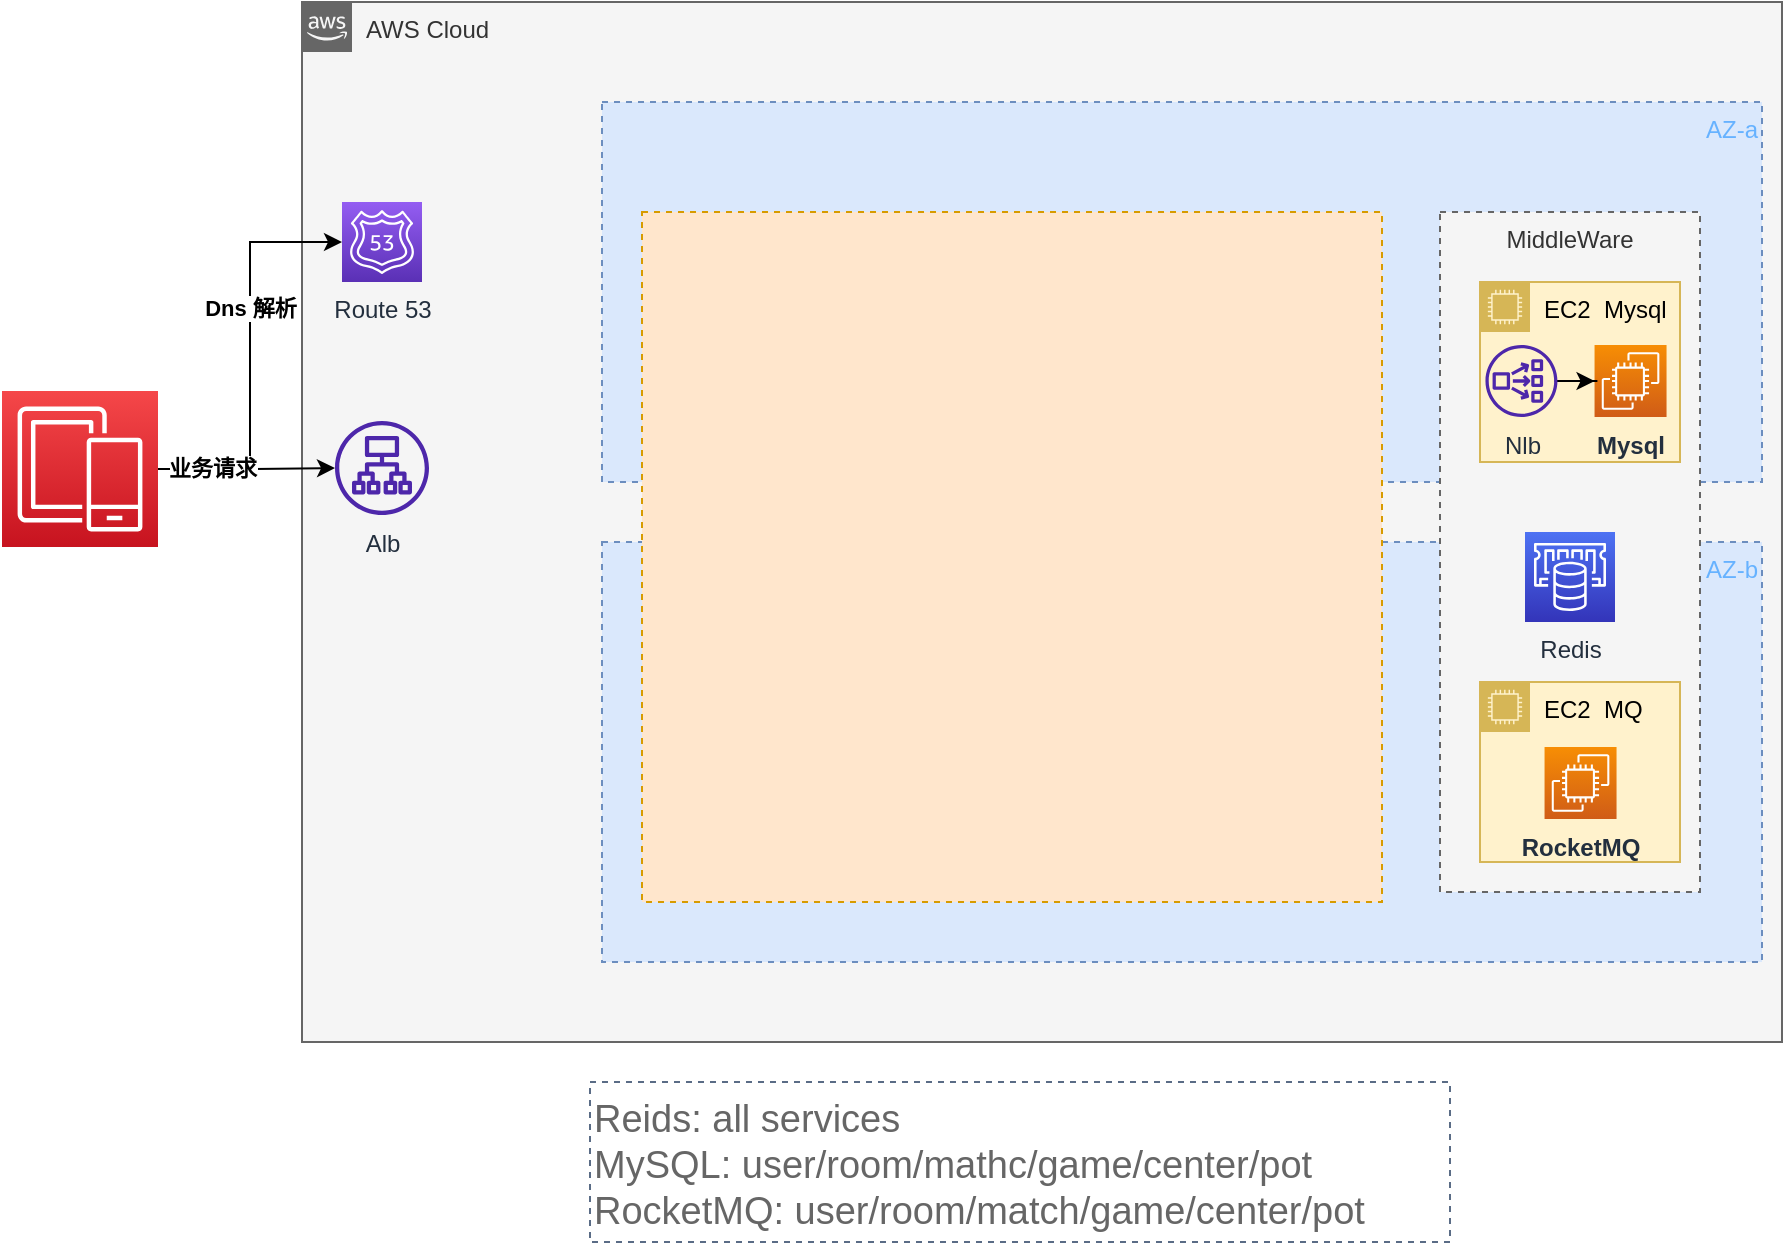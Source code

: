<mxfile version="16.2.1" type="github">
  <diagram id="oxyXVkI9Ric1XEXwKebk" name="Page-1">
    <mxGraphModel dx="1012" dy="566" grid="1" gridSize="10" guides="1" tooltips="1" connect="1" arrows="1" fold="1" page="1" pageScale="1" pageWidth="827" pageHeight="1169" math="0" shadow="0">
      <root>
        <mxCell id="0" />
        <mxCell id="1" parent="0" />
        <mxCell id="Qq11cZZKiJJLbEFsRQUl-4" value="AWS Cloud" style="points=[[0,0],[0.25,0],[0.5,0],[0.75,0],[1,0],[1,0.25],[1,0.5],[1,0.75],[1,1],[0.75,1],[0.5,1],[0.25,1],[0,1],[0,0.75],[0,0.5],[0,0.25]];outlineConnect=0;html=1;whiteSpace=wrap;fontSize=12;fontStyle=0;shape=mxgraph.aws4.group;grIcon=mxgraph.aws4.group_aws_cloud_alt;strokeColor=#666666;fillColor=#f5f5f5;verticalAlign=top;align=left;spacingLeft=30;fontColor=#333333;dashed=0;" parent="1" vertex="1">
          <mxGeometry x="270" y="140" width="740" height="520" as="geometry" />
        </mxCell>
        <mxCell id="VVyzHIEydIfafASwC3Oe-1" style="edgeStyle=orthogonalEdgeStyle;rounded=0;orthogonalLoop=1;jettySize=auto;html=1;" parent="1" source="Qq11cZZKiJJLbEFsRQUl-10" target="Qq11cZZKiJJLbEFsRQUl-13" edge="1">
          <mxGeometry relative="1" as="geometry" />
        </mxCell>
        <mxCell id="VVyzHIEydIfafASwC3Oe-27" style="edgeStyle=orthogonalEdgeStyle;rounded=0;orthogonalLoop=1;jettySize=auto;html=1;entryX=0;entryY=0.5;entryDx=0;entryDy=0;entryPerimeter=0;" parent="1" source="Qq11cZZKiJJLbEFsRQUl-10" target="Qq11cZZKiJJLbEFsRQUl-12" edge="1">
          <mxGeometry relative="1" as="geometry" />
        </mxCell>
        <mxCell id="VVyzHIEydIfafASwC3Oe-28" value="Dns 解析" style="edgeLabel;html=1;align=center;verticalAlign=middle;resizable=0;points=[];fontStyle=1" parent="VVyzHIEydIfafASwC3Oe-27" vertex="1" connectable="0">
          <mxGeometry x="0.248" relative="1" as="geometry">
            <mxPoint y="1" as="offset" />
          </mxGeometry>
        </mxCell>
        <mxCell id="VVyzHIEydIfafASwC3Oe-29" value="业务请求" style="edgeLabel;html=1;align=center;verticalAlign=middle;resizable=0;points=[];fontStyle=1" parent="VVyzHIEydIfafASwC3Oe-27" vertex="1" connectable="0">
          <mxGeometry x="-0.735" y="1" relative="1" as="geometry">
            <mxPoint as="offset" />
          </mxGeometry>
        </mxCell>
        <mxCell id="Qq11cZZKiJJLbEFsRQUl-10" value="" style="sketch=0;points=[[0,0,0],[0.25,0,0],[0.5,0,0],[0.75,0,0],[1,0,0],[0,1,0],[0.25,1,0],[0.5,1,0],[0.75,1,0],[1,1,0],[0,0.25,0],[0,0.5,0],[0,0.75,0],[1,0.25,0],[1,0.5,0],[1,0.75,0]];outlineConnect=0;fontColor=#232F3E;gradientColor=#F54749;gradientDirection=north;fillColor=#C7131F;strokeColor=#ffffff;dashed=0;verticalLabelPosition=bottom;verticalAlign=top;align=center;html=1;fontSize=12;fontStyle=0;aspect=fixed;shape=mxgraph.aws4.resourceIcon;resIcon=mxgraph.aws4.mobile;" parent="1" vertex="1">
          <mxGeometry x="120" y="334.5" width="78" height="78" as="geometry" />
        </mxCell>
        <mxCell id="Qq11cZZKiJJLbEFsRQUl-12" value="Route 53" style="sketch=0;points=[[0,0,0],[0.25,0,0],[0.5,0,0],[0.75,0,0],[1,0,0],[0,1,0],[0.25,1,0],[0.5,1,0],[0.75,1,0],[1,1,0],[0,0.25,0],[0,0.5,0],[0,0.75,0],[1,0.25,0],[1,0.5,0],[1,0.75,0]];outlineConnect=0;fontColor=#232F3E;gradientColor=#945DF2;gradientDirection=north;fillColor=#5A30B5;strokeColor=#ffffff;dashed=0;verticalLabelPosition=bottom;verticalAlign=top;align=center;html=1;fontSize=12;fontStyle=0;aspect=fixed;shape=mxgraph.aws4.resourceIcon;resIcon=mxgraph.aws4.route_53;" parent="1" vertex="1">
          <mxGeometry x="290" y="240" width="40" height="40" as="geometry" />
        </mxCell>
        <mxCell id="Qq11cZZKiJJLbEFsRQUl-16" value="AZ-a" style="fillColor=#dae8fc;strokeColor=#6c8ebf;dashed=1;verticalAlign=top;fontStyle=0;fontColor=#66B2FF;align=right;" parent="1" vertex="1">
          <mxGeometry x="420" y="190" width="580" height="190" as="geometry" />
        </mxCell>
        <mxCell id="Qq11cZZKiJJLbEFsRQUl-17" value="AZ-b" style="fillColor=#dae8fc;strokeColor=#6c8ebf;dashed=1;verticalAlign=top;fontStyle=0;fontColor=#66B2FF;align=right;" parent="1" vertex="1">
          <mxGeometry x="420" y="410" width="580" height="210" as="geometry" />
        </mxCell>
        <mxCell id="Qq11cZZKiJJLbEFsRQUl-13" value="Alb" style="sketch=0;outlineConnect=0;fontColor=#232F3E;gradientColor=none;fillColor=#4D27AA;strokeColor=none;dashed=0;verticalLabelPosition=bottom;verticalAlign=top;align=center;html=1;fontSize=12;fontStyle=0;aspect=fixed;pointerEvents=1;shape=mxgraph.aws4.application_load_balancer;" parent="1" vertex="1">
          <mxGeometry x="286.5" y="349.5" width="47" height="47" as="geometry" />
        </mxCell>
        <mxCell id="VVyzHIEydIfafASwC3Oe-25" value="" style="group" parent="1" vertex="1" connectable="0">
          <mxGeometry x="839" y="245" width="130" height="340" as="geometry" />
        </mxCell>
        <mxCell id="VVyzHIEydIfafASwC3Oe-12" value="MiddleWare" style="fillColor=#f5f5f5;strokeColor=#666666;dashed=1;verticalAlign=top;fontStyle=0;fontColor=#333333;" parent="VVyzHIEydIfafASwC3Oe-25" vertex="1">
          <mxGeometry width="130" height="340" as="geometry" />
        </mxCell>
        <mxCell id="VVyzHIEydIfafASwC3Oe-9" value="Redis" style="sketch=0;points=[[0,0,0],[0.25,0,0],[0.5,0,0],[0.75,0,0],[1,0,0],[0,1,0],[0.25,1,0],[0.5,1,0],[0.75,1,0],[1,1,0],[0,0.25,0],[0,0.5,0],[0,0.75,0],[1,0.25,0],[1,0.5,0],[1,0.75,0]];outlineConnect=0;fontColor=#232F3E;gradientColor=#4D72F3;gradientDirection=north;fillColor=#3334B9;strokeColor=#ffffff;dashed=0;verticalLabelPosition=bottom;verticalAlign=top;align=center;html=1;fontSize=12;fontStyle=0;aspect=fixed;shape=mxgraph.aws4.resourceIcon;resIcon=mxgraph.aws4.elasticache;" parent="VVyzHIEydIfafASwC3Oe-25" vertex="1">
          <mxGeometry x="42.5" y="160" width="45" height="45" as="geometry" />
        </mxCell>
        <mxCell id="VVyzHIEydIfafASwC3Oe-17" value="" style="group" parent="VVyzHIEydIfafASwC3Oe-25" vertex="1" connectable="0">
          <mxGeometry x="20" y="35" width="100" height="90" as="geometry" />
        </mxCell>
        <mxCell id="VVyzHIEydIfafASwC3Oe-4" value="EC2&amp;nbsp; Mysql" style="points=[[0,0],[0.25,0],[0.5,0],[0.75,0],[1,0],[1,0.25],[1,0.5],[1,0.75],[1,1],[0.75,1],[0.5,1],[0.25,1],[0,1],[0,0.75],[0,0.5],[0,0.25]];outlineConnect=0;html=1;whiteSpace=wrap;fontSize=12;fontStyle=0;shape=mxgraph.aws4.group;grIcon=mxgraph.aws4.group_ec2_instance_contents;strokeColor=#d6b656;fillColor=#fff2cc;verticalAlign=top;align=left;spacingLeft=30;dashed=0;" parent="VVyzHIEydIfafASwC3Oe-17" vertex="1">
          <mxGeometry width="100" height="90" as="geometry" />
        </mxCell>
        <mxCell id="VVyzHIEydIfafASwC3Oe-5" value="&lt;b&gt;Mysql&lt;/b&gt;" style="sketch=0;points=[[0,0,0],[0.25,0,0],[0.5,0,0],[0.75,0,0],[1,0,0],[0,1,0],[0.25,1,0],[0.5,1,0],[0.75,1,0],[1,1,0],[0,0.25,0],[0,0.5,0],[0,0.75,0],[1,0.25,0],[1,0.5,0],[1,0.75,0]];outlineConnect=0;fontColor=#232F3E;gradientColor=#F78E04;gradientDirection=north;fillColor=#D05C17;strokeColor=#ffffff;dashed=0;verticalLabelPosition=bottom;verticalAlign=top;align=center;html=1;fontSize=12;fontStyle=0;aspect=fixed;shape=mxgraph.aws4.resourceIcon;resIcon=mxgraph.aws4.ec2;" parent="VVyzHIEydIfafASwC3Oe-17" vertex="1">
          <mxGeometry x="57.273" y="31.5" width="36" height="36" as="geometry" />
        </mxCell>
        <mxCell id="VVyzHIEydIfafASwC3Oe-16" style="edgeStyle=orthogonalEdgeStyle;rounded=0;orthogonalLoop=1;jettySize=auto;html=1;entryX=0;entryY=0.5;entryDx=0;entryDy=0;entryPerimeter=0;" parent="VVyzHIEydIfafASwC3Oe-17" source="VVyzHIEydIfafASwC3Oe-11" target="VVyzHIEydIfafASwC3Oe-5" edge="1">
          <mxGeometry relative="1" as="geometry" />
        </mxCell>
        <mxCell id="VVyzHIEydIfafASwC3Oe-11" value="Nlb" style="sketch=0;outlineConnect=0;fontColor=#232F3E;gradientColor=none;fillColor=#4D27AA;strokeColor=none;dashed=0;verticalLabelPosition=bottom;verticalAlign=top;align=center;html=1;fontSize=12;fontStyle=0;aspect=fixed;pointerEvents=1;shape=mxgraph.aws4.network_load_balancer;" parent="VVyzHIEydIfafASwC3Oe-17" vertex="1">
          <mxGeometry x="2.727" y="31.5" width="36" height="36" as="geometry" />
        </mxCell>
        <mxCell id="VVyzHIEydIfafASwC3Oe-18" value="" style="group" parent="VVyzHIEydIfafASwC3Oe-25" vertex="1" connectable="0">
          <mxGeometry x="20" y="235" width="100" height="90" as="geometry" />
        </mxCell>
        <mxCell id="VVyzHIEydIfafASwC3Oe-19" value="EC2&amp;nbsp; MQ" style="points=[[0,0],[0.25,0],[0.5,0],[0.75,0],[1,0],[1,0.25],[1,0.5],[1,0.75],[1,1],[0.75,1],[0.5,1],[0.25,1],[0,1],[0,0.75],[0,0.5],[0,0.25]];outlineConnect=0;html=1;whiteSpace=wrap;fontSize=12;fontStyle=0;shape=mxgraph.aws4.group;grIcon=mxgraph.aws4.group_ec2_instance_contents;strokeColor=#d6b656;fillColor=#fff2cc;verticalAlign=top;align=left;spacingLeft=30;dashed=0;" parent="VVyzHIEydIfafASwC3Oe-18" vertex="1">
          <mxGeometry width="100" height="90" as="geometry" />
        </mxCell>
        <mxCell id="VVyzHIEydIfafASwC3Oe-20" value="&lt;b&gt;RocketMQ&lt;/b&gt;" style="sketch=0;points=[[0,0,0],[0.25,0,0],[0.5,0,0],[0.75,0,0],[1,0,0],[0,1,0],[0.25,1,0],[0.5,1,0],[0.75,1,0],[1,1,0],[0,0.25,0],[0,0.5,0],[0,0.75,0],[1,0.25,0],[1,0.5,0],[1,0.75,0]];outlineConnect=0;fontColor=#232F3E;gradientColor=#F78E04;gradientDirection=north;fillColor=#D05C17;strokeColor=#ffffff;dashed=0;verticalLabelPosition=bottom;verticalAlign=top;align=center;html=1;fontSize=12;fontStyle=0;aspect=fixed;shape=mxgraph.aws4.resourceIcon;resIcon=mxgraph.aws4.ec2;" parent="VVyzHIEydIfafASwC3Oe-18" vertex="1">
          <mxGeometry x="32.273" y="32.5" width="36" height="36" as="geometry" />
        </mxCell>
        <mxCell id="VVyzHIEydIfafASwC3Oe-30" value="Reids: all services&#xa;MySQL: user/room/mathc/game/center/pot&#xa;RocketMQ: user/room/match/game/center/pot" style="fillColor=none;strokeColor=#5A6C86;dashed=1;verticalAlign=top;fontStyle=0;fontColor=#666666;align=left;fontSize=19;" parent="1" vertex="1">
          <mxGeometry x="414" y="680" width="430" height="80" as="geometry" />
        </mxCell>
        <mxCell id="4pLfb9LxPZAfA3EKevqH-6" value="" style="fillColor=#ffe6cc;strokeColor=#d79b00;dashed=1;verticalAlign=top;fontStyle=0;" vertex="1" parent="1">
          <mxGeometry x="440" y="245" width="370" height="345" as="geometry" />
        </mxCell>
      </root>
    </mxGraphModel>
  </diagram>
</mxfile>
